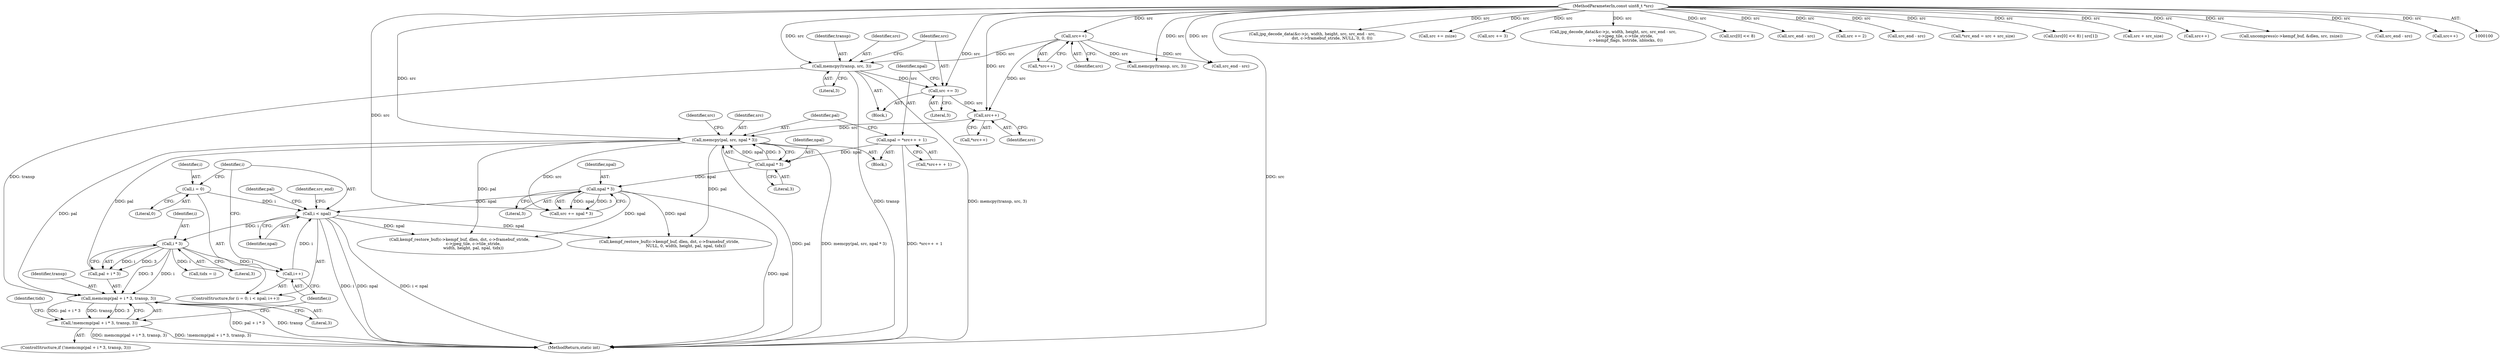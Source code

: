 digraph "0_FFmpeg_2960576378d17d71cc8dccc926352ce568b5eec1@API" {
"1000337" [label="(Call,memcmp(pal + i * 3, transp, 3))"];
"1000309" [label="(Call,memcpy(pal, src, npal * 3))"];
"1000306" [label="(Call,src++)"];
"1000299" [label="(Call,src += 3)"];
"1000295" [label="(Call,memcpy(transp, src, 3))"];
"1000210" [label="(Call,src++)"];
"1000104" [label="(MethodParameterIn,const uint8_t *src)"];
"1000312" [label="(Call,npal * 3)"];
"1000302" [label="(Call,npal = *src++ + 1)"];
"1000340" [label="(Call,i * 3)"];
"1000329" [label="(Call,i < npal)"];
"1000332" [label="(Call,i++)"];
"1000326" [label="(Call,i = 0)"];
"1000317" [label="(Call,npal * 3)"];
"1000336" [label="(Call,!memcmp(pal + i * 3, transp, 3))"];
"1000300" [label="(Identifier,src)"];
"1000106" [label="(Block,)"];
"1000301" [label="(Literal,3)"];
"1000316" [label="(Identifier,src)"];
"1000311" [label="(Identifier,src)"];
"1000271" [label="(Call,jpg_decode_data(&c->jc, width, height, src, src_end - src,\n                               dst, c->framebuf_stride, NULL, 0, 0, 0))"];
"1000343" [label="(Identifier,transp)"];
"1000346" [label="(Call,tidx = i)"];
"1000328" [label="(Literal,0)"];
"1000394" [label="(Call,src += zsize)"];
"1000299" [label="(Call,src += 3)"];
"1000223" [label="(Call,memcpy(transp, src, 3))"];
"1000310" [label="(Identifier,pal)"];
"1000296" [label="(Identifier,transp)"];
"1000227" [label="(Call,src += 3)"];
"1000329" [label="(Call,i < npal)"];
"1000332" [label="(Call,i++)"];
"1000307" [label="(Identifier,src)"];
"1000318" [label="(Identifier,npal)"];
"1000314" [label="(Literal,3)"];
"1000319" [label="(Literal,3)"];
"1000347" [label="(Identifier,tidx)"];
"1000327" [label="(Identifier,i)"];
"1000303" [label="(Identifier,npal)"];
"1000565" [label="(MethodReturn,static int)"];
"1000336" [label="(Call,!memcmp(pal + i * 3, transp, 3))"];
"1000325" [label="(ControlStructure,for (i = 0; i < npal; i++))"];
"1000520" [label="(Call,jpg_decode_data(&c->jc, width, height, src, src_end - src,\n                    c->jpeg_tile, c->tile_stride,\n                    c->kempf_flags, bstride, nblocks, 0))"];
"1000361" [label="(Call,src[0] << 8)"];
"1000279" [label="(Call,src_end - src)"];
"1000313" [label="(Identifier,npal)"];
"1000344" [label="(Literal,3)"];
"1000294" [label="(Block,)"];
"1000338" [label="(Call,pal + i * 3)"];
"1000209" [label="(Call,*src++)"];
"1000543" [label="(Call,kempf_restore_buf(c->kempf_buf, dlen, dst, c->framebuf_stride,\n                      c->jpeg_tile, c->tile_stride,\n                      width, height, pal, npal, tidx))"];
"1000315" [label="(Call,src += npal * 3)"];
"1000352" [label="(Call,src_end - src)"];
"1000210" [label="(Call,src++)"];
"1000306" [label="(Call,src++)"];
"1000369" [label="(Call,src += 2)"];
"1000342" [label="(Literal,3)"];
"1000331" [label="(Identifier,npal)"];
"1000330" [label="(Identifier,i)"];
"1000335" [label="(ControlStructure,if (!memcmp(pal + i * 3, transp, 3)))"];
"1000374" [label="(Call,src_end - src)"];
"1000326" [label="(Call,i = 0)"];
"1000339" [label="(Identifier,pal)"];
"1000312" [label="(Call,npal * 3)"];
"1000121" [label="(Call,*src_end = src + src_size)"];
"1000302" [label="(Call,npal = *src++ + 1)"];
"1000340" [label="(Call,i * 3)"];
"1000402" [label="(Call,kempf_restore_buf(c->kempf_buf, dlen, dst, c->framebuf_stride,\n                          NULL, 0, width, height, pal, npal, tidx))"];
"1000295" [label="(Call,memcpy(transp, src, 3))"];
"1000304" [label="(Call,*src++ + 1)"];
"1000360" [label="(Call,(src[0] << 8) | src[1])"];
"1000123" [label="(Call,src + src_size)"];
"1000341" [label="(Identifier,i)"];
"1000104" [label="(MethodParameterIn,const uint8_t *src)"];
"1000305" [label="(Call,*src++)"];
"1000475" [label="(Call,src++)"];
"1000382" [label="(Call,uncompress(c->kempf_buf, &dlen, src, zsize))"];
"1000337" [label="(Call,memcmp(pal + i * 3, transp, 3))"];
"1000309" [label="(Call,memcpy(pal, src, npal * 3))"];
"1000353" [label="(Identifier,src_end)"];
"1000528" [label="(Call,src_end - src)"];
"1000317" [label="(Call,npal * 3)"];
"1000333" [label="(Identifier,i)"];
"1000297" [label="(Identifier,src)"];
"1000298" [label="(Literal,3)"];
"1000424" [label="(Call,src++)"];
"1000211" [label="(Identifier,src)"];
"1000337" -> "1000336"  [label="AST: "];
"1000337" -> "1000344"  [label="CFG: "];
"1000338" -> "1000337"  [label="AST: "];
"1000343" -> "1000337"  [label="AST: "];
"1000344" -> "1000337"  [label="AST: "];
"1000336" -> "1000337"  [label="CFG: "];
"1000337" -> "1000565"  [label="DDG: transp"];
"1000337" -> "1000565"  [label="DDG: pal + i * 3"];
"1000337" -> "1000336"  [label="DDG: pal + i * 3"];
"1000337" -> "1000336"  [label="DDG: transp"];
"1000337" -> "1000336"  [label="DDG: 3"];
"1000309" -> "1000337"  [label="DDG: pal"];
"1000340" -> "1000337"  [label="DDG: i"];
"1000340" -> "1000337"  [label="DDG: 3"];
"1000295" -> "1000337"  [label="DDG: transp"];
"1000309" -> "1000106"  [label="AST: "];
"1000309" -> "1000312"  [label="CFG: "];
"1000310" -> "1000309"  [label="AST: "];
"1000311" -> "1000309"  [label="AST: "];
"1000312" -> "1000309"  [label="AST: "];
"1000316" -> "1000309"  [label="CFG: "];
"1000309" -> "1000565"  [label="DDG: pal"];
"1000309" -> "1000565"  [label="DDG: memcpy(pal, src, npal * 3)"];
"1000306" -> "1000309"  [label="DDG: src"];
"1000104" -> "1000309"  [label="DDG: src"];
"1000312" -> "1000309"  [label="DDG: npal"];
"1000312" -> "1000309"  [label="DDG: 3"];
"1000309" -> "1000315"  [label="DDG: src"];
"1000309" -> "1000338"  [label="DDG: pal"];
"1000309" -> "1000402"  [label="DDG: pal"];
"1000309" -> "1000543"  [label="DDG: pal"];
"1000306" -> "1000305"  [label="AST: "];
"1000306" -> "1000307"  [label="CFG: "];
"1000307" -> "1000306"  [label="AST: "];
"1000305" -> "1000306"  [label="CFG: "];
"1000299" -> "1000306"  [label="DDG: src"];
"1000210" -> "1000306"  [label="DDG: src"];
"1000104" -> "1000306"  [label="DDG: src"];
"1000299" -> "1000294"  [label="AST: "];
"1000299" -> "1000301"  [label="CFG: "];
"1000300" -> "1000299"  [label="AST: "];
"1000301" -> "1000299"  [label="AST: "];
"1000303" -> "1000299"  [label="CFG: "];
"1000295" -> "1000299"  [label="DDG: src"];
"1000104" -> "1000299"  [label="DDG: src"];
"1000295" -> "1000294"  [label="AST: "];
"1000295" -> "1000298"  [label="CFG: "];
"1000296" -> "1000295"  [label="AST: "];
"1000297" -> "1000295"  [label="AST: "];
"1000298" -> "1000295"  [label="AST: "];
"1000300" -> "1000295"  [label="CFG: "];
"1000295" -> "1000565"  [label="DDG: transp"];
"1000295" -> "1000565"  [label="DDG: memcpy(transp, src, 3)"];
"1000210" -> "1000295"  [label="DDG: src"];
"1000104" -> "1000295"  [label="DDG: src"];
"1000210" -> "1000209"  [label="AST: "];
"1000210" -> "1000211"  [label="CFG: "];
"1000211" -> "1000210"  [label="AST: "];
"1000209" -> "1000210"  [label="CFG: "];
"1000104" -> "1000210"  [label="DDG: src"];
"1000210" -> "1000223"  [label="DDG: src"];
"1000210" -> "1000279"  [label="DDG: src"];
"1000104" -> "1000100"  [label="AST: "];
"1000104" -> "1000565"  [label="DDG: src"];
"1000104" -> "1000121"  [label="DDG: src"];
"1000104" -> "1000123"  [label="DDG: src"];
"1000104" -> "1000223"  [label="DDG: src"];
"1000104" -> "1000227"  [label="DDG: src"];
"1000104" -> "1000271"  [label="DDG: src"];
"1000104" -> "1000279"  [label="DDG: src"];
"1000104" -> "1000315"  [label="DDG: src"];
"1000104" -> "1000352"  [label="DDG: src"];
"1000104" -> "1000361"  [label="DDG: src"];
"1000104" -> "1000360"  [label="DDG: src"];
"1000104" -> "1000369"  [label="DDG: src"];
"1000104" -> "1000374"  [label="DDG: src"];
"1000104" -> "1000382"  [label="DDG: src"];
"1000104" -> "1000394"  [label="DDG: src"];
"1000104" -> "1000424"  [label="DDG: src"];
"1000104" -> "1000475"  [label="DDG: src"];
"1000104" -> "1000520"  [label="DDG: src"];
"1000104" -> "1000528"  [label="DDG: src"];
"1000312" -> "1000314"  [label="CFG: "];
"1000313" -> "1000312"  [label="AST: "];
"1000314" -> "1000312"  [label="AST: "];
"1000302" -> "1000312"  [label="DDG: npal"];
"1000312" -> "1000317"  [label="DDG: npal"];
"1000302" -> "1000106"  [label="AST: "];
"1000302" -> "1000304"  [label="CFG: "];
"1000303" -> "1000302"  [label="AST: "];
"1000304" -> "1000302"  [label="AST: "];
"1000310" -> "1000302"  [label="CFG: "];
"1000302" -> "1000565"  [label="DDG: *src++ + 1"];
"1000340" -> "1000338"  [label="AST: "];
"1000340" -> "1000342"  [label="CFG: "];
"1000341" -> "1000340"  [label="AST: "];
"1000342" -> "1000340"  [label="AST: "];
"1000338" -> "1000340"  [label="CFG: "];
"1000340" -> "1000332"  [label="DDG: i"];
"1000340" -> "1000338"  [label="DDG: i"];
"1000340" -> "1000338"  [label="DDG: 3"];
"1000329" -> "1000340"  [label="DDG: i"];
"1000340" -> "1000346"  [label="DDG: i"];
"1000329" -> "1000325"  [label="AST: "];
"1000329" -> "1000331"  [label="CFG: "];
"1000330" -> "1000329"  [label="AST: "];
"1000331" -> "1000329"  [label="AST: "];
"1000339" -> "1000329"  [label="CFG: "];
"1000353" -> "1000329"  [label="CFG: "];
"1000329" -> "1000565"  [label="DDG: npal"];
"1000329" -> "1000565"  [label="DDG: i < npal"];
"1000329" -> "1000565"  [label="DDG: i"];
"1000332" -> "1000329"  [label="DDG: i"];
"1000326" -> "1000329"  [label="DDG: i"];
"1000317" -> "1000329"  [label="DDG: npal"];
"1000329" -> "1000402"  [label="DDG: npal"];
"1000329" -> "1000543"  [label="DDG: npal"];
"1000332" -> "1000325"  [label="AST: "];
"1000332" -> "1000333"  [label="CFG: "];
"1000333" -> "1000332"  [label="AST: "];
"1000330" -> "1000332"  [label="CFG: "];
"1000326" -> "1000325"  [label="AST: "];
"1000326" -> "1000328"  [label="CFG: "];
"1000327" -> "1000326"  [label="AST: "];
"1000328" -> "1000326"  [label="AST: "];
"1000330" -> "1000326"  [label="CFG: "];
"1000317" -> "1000315"  [label="AST: "];
"1000317" -> "1000319"  [label="CFG: "];
"1000318" -> "1000317"  [label="AST: "];
"1000319" -> "1000317"  [label="AST: "];
"1000315" -> "1000317"  [label="CFG: "];
"1000317" -> "1000565"  [label="DDG: npal"];
"1000317" -> "1000315"  [label="DDG: npal"];
"1000317" -> "1000315"  [label="DDG: 3"];
"1000317" -> "1000402"  [label="DDG: npal"];
"1000317" -> "1000543"  [label="DDG: npal"];
"1000336" -> "1000335"  [label="AST: "];
"1000347" -> "1000336"  [label="CFG: "];
"1000333" -> "1000336"  [label="CFG: "];
"1000336" -> "1000565"  [label="DDG: !memcmp(pal + i * 3, transp, 3)"];
"1000336" -> "1000565"  [label="DDG: memcmp(pal + i * 3, transp, 3)"];
}
